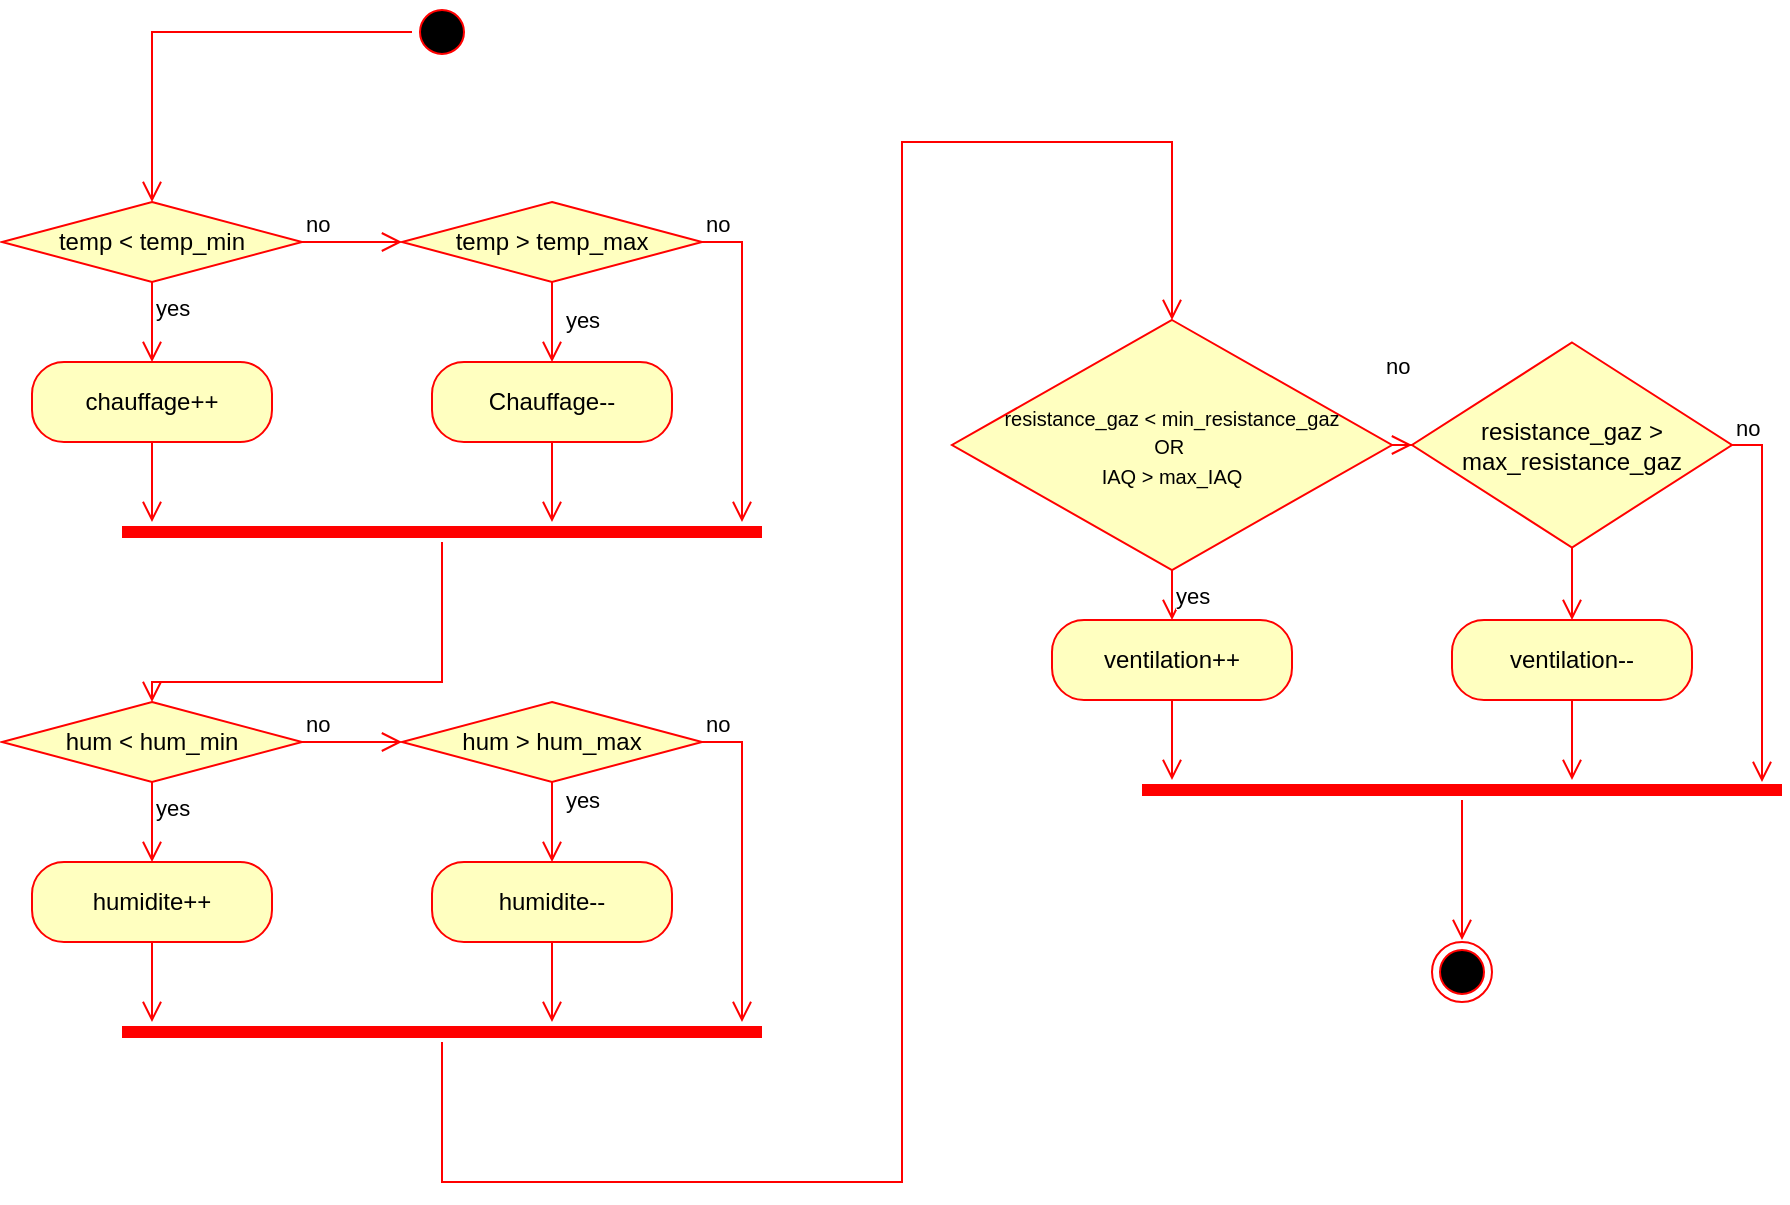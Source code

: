 <mxfile version="26.0.4">
  <diagram name="Page-1" id="M2rh4UKAgIz3gM9Ji5Ni">
    <mxGraphModel dx="1843" dy="887" grid="1" gridSize="10" guides="1" tooltips="1" connect="1" arrows="1" fold="1" page="1" pageScale="1" pageWidth="1169" pageHeight="827" math="0" shadow="0">
      <root>
        <mxCell id="0" />
        <mxCell id="1" parent="0" />
        <mxCell id="GYu9iGJZc0O5hkO0sN7D-2" value="" style="ellipse;html=1;shape=startState;fillColor=#000000;strokeColor=#ff0000;" vertex="1" parent="1">
          <mxGeometry x="345" y="118" width="30" height="30" as="geometry" />
        </mxCell>
        <mxCell id="GYu9iGJZc0O5hkO0sN7D-3" value="" style="edgeStyle=orthogonalEdgeStyle;html=1;verticalAlign=bottom;endArrow=open;endSize=8;strokeColor=#ff0000;rounded=0;entryX=0.5;entryY=0;entryDx=0;entryDy=0;" edge="1" source="GYu9iGJZc0O5hkO0sN7D-2" parent="1" target="GYu9iGJZc0O5hkO0sN7D-4">
          <mxGeometry relative="1" as="geometry">
            <mxPoint x="265" y="208" as="targetPoint" />
          </mxGeometry>
        </mxCell>
        <mxCell id="GYu9iGJZc0O5hkO0sN7D-4" value="temp &amp;lt; temp_min" style="rhombus;whiteSpace=wrap;html=1;fontColor=#000000;fillColor=#ffffc0;strokeColor=#ff0000;" vertex="1" parent="1">
          <mxGeometry x="140" y="218" width="150" height="40" as="geometry" />
        </mxCell>
        <mxCell id="GYu9iGJZc0O5hkO0sN7D-5" value="no" style="edgeStyle=orthogonalEdgeStyle;html=1;align=left;verticalAlign=bottom;endArrow=open;endSize=8;strokeColor=#ff0000;rounded=0;entryX=0;entryY=0.5;entryDx=0;entryDy=0;" edge="1" source="GYu9iGJZc0O5hkO0sN7D-4" parent="1" target="GYu9iGJZc0O5hkO0sN7D-11">
          <mxGeometry x="-1" relative="1" as="geometry">
            <mxPoint x="390" y="238" as="targetPoint" />
          </mxGeometry>
        </mxCell>
        <mxCell id="GYu9iGJZc0O5hkO0sN7D-6" value="yes" style="edgeStyle=orthogonalEdgeStyle;html=1;align=left;verticalAlign=top;endArrow=open;endSize=8;strokeColor=#ff0000;rounded=0;entryX=0.5;entryY=0;entryDx=0;entryDy=0;" edge="1" source="GYu9iGJZc0O5hkO0sN7D-4" parent="1" target="GYu9iGJZc0O5hkO0sN7D-7">
          <mxGeometry x="-1" relative="1" as="geometry">
            <mxPoint x="250" y="318" as="targetPoint" />
            <Array as="points" />
          </mxGeometry>
        </mxCell>
        <mxCell id="GYu9iGJZc0O5hkO0sN7D-7" value="chauffage++" style="rounded=1;whiteSpace=wrap;html=1;arcSize=40;fontColor=#000000;fillColor=#ffffc0;strokeColor=#ff0000;" vertex="1" parent="1">
          <mxGeometry x="155" y="298" width="120" height="40" as="geometry" />
        </mxCell>
        <mxCell id="GYu9iGJZc0O5hkO0sN7D-8" value="" style="edgeStyle=orthogonalEdgeStyle;html=1;verticalAlign=bottom;endArrow=open;endSize=8;strokeColor=#ff0000;rounded=0;" edge="1" source="GYu9iGJZc0O5hkO0sN7D-7" parent="1">
          <mxGeometry relative="1" as="geometry">
            <mxPoint x="215" y="378" as="targetPoint" />
          </mxGeometry>
        </mxCell>
        <mxCell id="GYu9iGJZc0O5hkO0sN7D-11" value="temp &amp;gt; temp_max" style="rhombus;whiteSpace=wrap;html=1;fontColor=#000000;fillColor=#ffffc0;strokeColor=#ff0000;" vertex="1" parent="1">
          <mxGeometry x="340" y="218" width="150" height="40" as="geometry" />
        </mxCell>
        <mxCell id="GYu9iGJZc0O5hkO0sN7D-12" value="no" style="edgeStyle=orthogonalEdgeStyle;html=1;align=left;verticalAlign=bottom;endArrow=open;endSize=8;strokeColor=#ff0000;rounded=0;" edge="1" source="GYu9iGJZc0O5hkO0sN7D-11" parent="1">
          <mxGeometry x="-1" relative="1" as="geometry">
            <mxPoint x="510" y="378" as="targetPoint" />
            <Array as="points">
              <mxPoint x="510" y="238" />
              <mxPoint x="510" y="378" />
            </Array>
          </mxGeometry>
        </mxCell>
        <mxCell id="GYu9iGJZc0O5hkO0sN7D-14" value="Chauffage--" style="rounded=1;whiteSpace=wrap;html=1;arcSize=40;fontColor=#000000;fillColor=#ffffc0;strokeColor=#ff0000;" vertex="1" parent="1">
          <mxGeometry x="355" y="298" width="120" height="40" as="geometry" />
        </mxCell>
        <mxCell id="GYu9iGJZc0O5hkO0sN7D-15" value="" style="edgeStyle=orthogonalEdgeStyle;html=1;verticalAlign=bottom;endArrow=open;endSize=8;strokeColor=#ff0000;rounded=0;" edge="1" source="GYu9iGJZc0O5hkO0sN7D-14" parent="1">
          <mxGeometry relative="1" as="geometry">
            <mxPoint x="415" y="378" as="targetPoint" />
            <Array as="points">
              <mxPoint x="415" y="378" />
            </Array>
          </mxGeometry>
        </mxCell>
        <mxCell id="GYu9iGJZc0O5hkO0sN7D-17" value="" style="edgeStyle=orthogonalEdgeStyle;html=1;verticalAlign=bottom;endArrow=open;endSize=8;strokeColor=#ff0000;rounded=0;exitX=0.5;exitY=1;exitDx=0;exitDy=0;entryX=0.5;entryY=0;entryDx=0;entryDy=0;" edge="1" parent="1" source="GYu9iGJZc0O5hkO0sN7D-11" target="GYu9iGJZc0O5hkO0sN7D-14">
          <mxGeometry relative="1" as="geometry">
            <mxPoint x="225" y="378" as="targetPoint" />
            <mxPoint x="225" y="348" as="sourcePoint" />
          </mxGeometry>
        </mxCell>
        <mxCell id="GYu9iGJZc0O5hkO0sN7D-51" value="&lt;span style=&quot;text-align: left;&quot;&gt;yes&lt;/span&gt;" style="edgeLabel;html=1;align=center;verticalAlign=middle;resizable=0;points=[];" vertex="1" connectable="0" parent="GYu9iGJZc0O5hkO0sN7D-17">
          <mxGeometry x="-0.49" y="1" relative="1" as="geometry">
            <mxPoint x="14" y="9" as="offset" />
          </mxGeometry>
        </mxCell>
        <mxCell id="GYu9iGJZc0O5hkO0sN7D-19" value="" style="shape=line;html=1;strokeWidth=6;strokeColor=#ff0000;" vertex="1" parent="1">
          <mxGeometry x="200" y="378" width="320" height="10" as="geometry" />
        </mxCell>
        <mxCell id="GYu9iGJZc0O5hkO0sN7D-20" value="" style="edgeStyle=orthogonalEdgeStyle;html=1;verticalAlign=bottom;endArrow=open;endSize=8;strokeColor=#ff0000;rounded=0;entryX=0.5;entryY=0;entryDx=0;entryDy=0;" edge="1" source="GYu9iGJZc0O5hkO0sN7D-19" parent="1" target="GYu9iGJZc0O5hkO0sN7D-23">
          <mxGeometry relative="1" as="geometry">
            <mxPoint x="360" y="458" as="targetPoint" />
            <Array as="points">
              <mxPoint x="360" y="458" />
              <mxPoint x="215" y="458" />
            </Array>
          </mxGeometry>
        </mxCell>
        <mxCell id="GYu9iGJZc0O5hkO0sN7D-23" value="hum &amp;lt; hum_min" style="rhombus;whiteSpace=wrap;html=1;fontColor=#000000;fillColor=#ffffc0;strokeColor=#ff0000;" vertex="1" parent="1">
          <mxGeometry x="140" y="468" width="150" height="40" as="geometry" />
        </mxCell>
        <mxCell id="GYu9iGJZc0O5hkO0sN7D-24" value="no" style="edgeStyle=orthogonalEdgeStyle;html=1;align=left;verticalAlign=bottom;endArrow=open;endSize=8;strokeColor=#ff0000;rounded=0;entryX=0;entryY=0.5;entryDx=0;entryDy=0;" edge="1" parent="1" source="GYu9iGJZc0O5hkO0sN7D-23" target="GYu9iGJZc0O5hkO0sN7D-28">
          <mxGeometry x="-1" relative="1" as="geometry">
            <mxPoint x="390" y="488" as="targetPoint" />
          </mxGeometry>
        </mxCell>
        <mxCell id="GYu9iGJZc0O5hkO0sN7D-25" value="yes" style="edgeStyle=orthogonalEdgeStyle;html=1;align=left;verticalAlign=top;endArrow=open;endSize=8;strokeColor=#ff0000;rounded=0;entryX=0.5;entryY=0;entryDx=0;entryDy=0;" edge="1" parent="1" source="GYu9iGJZc0O5hkO0sN7D-23" target="GYu9iGJZc0O5hkO0sN7D-26">
          <mxGeometry x="-1" relative="1" as="geometry">
            <mxPoint x="250" y="568" as="targetPoint" />
            <Array as="points" />
            <mxPoint as="offset" />
          </mxGeometry>
        </mxCell>
        <mxCell id="GYu9iGJZc0O5hkO0sN7D-26" value="humidite++" style="rounded=1;whiteSpace=wrap;html=1;arcSize=40;fontColor=#000000;fillColor=#ffffc0;strokeColor=#ff0000;" vertex="1" parent="1">
          <mxGeometry x="155" y="548" width="120" height="40" as="geometry" />
        </mxCell>
        <mxCell id="GYu9iGJZc0O5hkO0sN7D-27" value="" style="edgeStyle=orthogonalEdgeStyle;html=1;verticalAlign=bottom;endArrow=open;endSize=8;strokeColor=#ff0000;rounded=0;" edge="1" parent="1" source="GYu9iGJZc0O5hkO0sN7D-26">
          <mxGeometry relative="1" as="geometry">
            <mxPoint x="215" y="628" as="targetPoint" />
          </mxGeometry>
        </mxCell>
        <mxCell id="GYu9iGJZc0O5hkO0sN7D-28" value="hum &amp;gt; hum_max" style="rhombus;whiteSpace=wrap;html=1;fontColor=#000000;fillColor=#ffffc0;strokeColor=#ff0000;" vertex="1" parent="1">
          <mxGeometry x="340" y="468" width="150" height="40" as="geometry" />
        </mxCell>
        <mxCell id="GYu9iGJZc0O5hkO0sN7D-29" value="no" style="edgeStyle=orthogonalEdgeStyle;html=1;align=left;verticalAlign=bottom;endArrow=open;endSize=8;strokeColor=#ff0000;rounded=0;" edge="1" parent="1" source="GYu9iGJZc0O5hkO0sN7D-28">
          <mxGeometry x="-1" relative="1" as="geometry">
            <mxPoint x="510" y="628" as="targetPoint" />
            <Array as="points">
              <mxPoint x="510" y="488" />
              <mxPoint x="510" y="628" />
            </Array>
          </mxGeometry>
        </mxCell>
        <mxCell id="GYu9iGJZc0O5hkO0sN7D-30" value="humidite--" style="rounded=1;whiteSpace=wrap;html=1;arcSize=40;fontColor=#000000;fillColor=#ffffc0;strokeColor=#ff0000;" vertex="1" parent="1">
          <mxGeometry x="355" y="548" width="120" height="40" as="geometry" />
        </mxCell>
        <mxCell id="GYu9iGJZc0O5hkO0sN7D-31" value="" style="edgeStyle=orthogonalEdgeStyle;html=1;verticalAlign=bottom;endArrow=open;endSize=8;strokeColor=#ff0000;rounded=0;" edge="1" parent="1" source="GYu9iGJZc0O5hkO0sN7D-30">
          <mxGeometry relative="1" as="geometry">
            <mxPoint x="415" y="628" as="targetPoint" />
            <Array as="points">
              <mxPoint x="415" y="628" />
            </Array>
          </mxGeometry>
        </mxCell>
        <mxCell id="GYu9iGJZc0O5hkO0sN7D-32" value="" style="edgeStyle=orthogonalEdgeStyle;html=1;verticalAlign=bottom;endArrow=open;endSize=8;strokeColor=#ff0000;rounded=0;exitX=0.5;exitY=1;exitDx=0;exitDy=0;entryX=0.5;entryY=0;entryDx=0;entryDy=0;" edge="1" parent="1" source="GYu9iGJZc0O5hkO0sN7D-28" target="GYu9iGJZc0O5hkO0sN7D-30">
          <mxGeometry relative="1" as="geometry">
            <mxPoint x="225" y="628" as="targetPoint" />
            <mxPoint x="225" y="598" as="sourcePoint" />
          </mxGeometry>
        </mxCell>
        <mxCell id="GYu9iGJZc0O5hkO0sN7D-50" value="&lt;span style=&quot;text-align: left;&quot;&gt;yes&lt;/span&gt;" style="edgeLabel;html=1;align=center;verticalAlign=middle;resizable=0;points=[];" vertex="1" connectable="0" parent="GYu9iGJZc0O5hkO0sN7D-32">
          <mxGeometry x="-0.417" y="1" relative="1" as="geometry">
            <mxPoint x="14" y="-3" as="offset" />
          </mxGeometry>
        </mxCell>
        <mxCell id="GYu9iGJZc0O5hkO0sN7D-33" value="" style="shape=line;html=1;strokeWidth=6;strokeColor=#ff0000;" vertex="1" parent="1">
          <mxGeometry x="200" y="628" width="320" height="10" as="geometry" />
        </mxCell>
        <mxCell id="GYu9iGJZc0O5hkO0sN7D-34" value="" style="edgeStyle=orthogonalEdgeStyle;html=1;verticalAlign=bottom;endArrow=open;endSize=8;strokeColor=#ff0000;rounded=0;entryX=0.5;entryY=0;entryDx=0;entryDy=0;" edge="1" parent="1" source="GYu9iGJZc0O5hkO0sN7D-33" target="GYu9iGJZc0O5hkO0sN7D-36">
          <mxGeometry relative="1" as="geometry">
            <mxPoint x="360" y="708" as="targetPoint" />
            <Array as="points">
              <mxPoint x="360" y="708" />
              <mxPoint x="590" y="708" />
              <mxPoint x="590" y="188" />
              <mxPoint x="725" y="188" />
            </Array>
          </mxGeometry>
        </mxCell>
        <mxCell id="GYu9iGJZc0O5hkO0sN7D-36" value="&lt;font style=&quot;font-size: 10px;&quot;&gt;resistance_gaz &amp;lt; min_resistance_gaz&lt;/font&gt;&lt;div&gt;&lt;font style=&quot;font-size: 10px;&quot;&gt;OR&amp;nbsp;&lt;/font&gt;&lt;/div&gt;&lt;div&gt;&lt;font style=&quot;font-size: 10px;&quot;&gt;IAQ &amp;gt; max_IAQ&lt;/font&gt;&lt;/div&gt;" style="rhombus;whiteSpace=wrap;html=1;fontColor=#000000;fillColor=#ffffc0;strokeColor=#ff0000;" vertex="1" parent="1">
          <mxGeometry x="615" y="277" width="220" height="125" as="geometry" />
        </mxCell>
        <mxCell id="GYu9iGJZc0O5hkO0sN7D-37" value="no" style="edgeStyle=orthogonalEdgeStyle;html=1;align=left;verticalAlign=bottom;endArrow=open;endSize=8;strokeColor=#ff0000;rounded=0;entryX=0;entryY=0.5;entryDx=0;entryDy=0;" edge="1" parent="1" source="GYu9iGJZc0O5hkO0sN7D-36" target="GYu9iGJZc0O5hkO0sN7D-41">
          <mxGeometry x="0.333" y="32" relative="1" as="geometry">
            <mxPoint x="900" y="367" as="targetPoint" />
            <mxPoint x="-5" y="1" as="offset" />
          </mxGeometry>
        </mxCell>
        <mxCell id="GYu9iGJZc0O5hkO0sN7D-38" value="yes" style="edgeStyle=orthogonalEdgeStyle;html=1;align=left;verticalAlign=top;endArrow=open;endSize=8;strokeColor=#ff0000;rounded=0;entryX=0.5;entryY=0;entryDx=0;entryDy=0;" edge="1" parent="1" source="GYu9iGJZc0O5hkO0sN7D-36" target="GYu9iGJZc0O5hkO0sN7D-39">
          <mxGeometry x="-1" relative="1" as="geometry">
            <mxPoint x="760" y="447" as="targetPoint" />
            <Array as="points" />
          </mxGeometry>
        </mxCell>
        <mxCell id="GYu9iGJZc0O5hkO0sN7D-39" value="ventilation++" style="rounded=1;whiteSpace=wrap;html=1;arcSize=40;fontColor=#000000;fillColor=#ffffc0;strokeColor=#ff0000;" vertex="1" parent="1">
          <mxGeometry x="665" y="427" width="120" height="40" as="geometry" />
        </mxCell>
        <mxCell id="GYu9iGJZc0O5hkO0sN7D-40" value="" style="edgeStyle=orthogonalEdgeStyle;html=1;verticalAlign=bottom;endArrow=open;endSize=8;strokeColor=#ff0000;rounded=0;" edge="1" parent="1" source="GYu9iGJZc0O5hkO0sN7D-39">
          <mxGeometry relative="1" as="geometry">
            <mxPoint x="725" y="507" as="targetPoint" />
          </mxGeometry>
        </mxCell>
        <mxCell id="GYu9iGJZc0O5hkO0sN7D-41" value="resistance_gaz &amp;gt; max_resistance_gaz" style="rhombus;whiteSpace=wrap;html=1;fontColor=#000000;fillColor=#ffffc0;strokeColor=#ff0000;" vertex="1" parent="1">
          <mxGeometry x="845" y="288.25" width="160" height="102.5" as="geometry" />
        </mxCell>
        <mxCell id="GYu9iGJZc0O5hkO0sN7D-42" value="no" style="edgeStyle=orthogonalEdgeStyle;html=1;align=left;verticalAlign=bottom;endArrow=open;endSize=8;strokeColor=#ff0000;rounded=0;exitX=1;exitY=0.5;exitDx=0;exitDy=0;" edge="1" parent="1" source="GYu9iGJZc0O5hkO0sN7D-41">
          <mxGeometry x="-1" relative="1" as="geometry">
            <mxPoint x="1020" y="508" as="targetPoint" />
            <Array as="points">
              <mxPoint x="1020" y="340" />
              <mxPoint x="1020" y="507" />
            </Array>
            <mxPoint x="1050" y="339.5" as="sourcePoint" />
          </mxGeometry>
        </mxCell>
        <mxCell id="GYu9iGJZc0O5hkO0sN7D-43" value="ventilation--" style="rounded=1;whiteSpace=wrap;html=1;arcSize=40;fontColor=#000000;fillColor=#ffffc0;strokeColor=#ff0000;" vertex="1" parent="1">
          <mxGeometry x="865" y="427" width="120" height="40" as="geometry" />
        </mxCell>
        <mxCell id="GYu9iGJZc0O5hkO0sN7D-44" value="" style="edgeStyle=orthogonalEdgeStyle;html=1;verticalAlign=bottom;endArrow=open;endSize=8;strokeColor=#ff0000;rounded=0;" edge="1" parent="1" source="GYu9iGJZc0O5hkO0sN7D-43">
          <mxGeometry relative="1" as="geometry">
            <mxPoint x="925" y="507" as="targetPoint" />
            <Array as="points">
              <mxPoint x="925" y="507" />
            </Array>
          </mxGeometry>
        </mxCell>
        <mxCell id="GYu9iGJZc0O5hkO0sN7D-45" value="" style="edgeStyle=orthogonalEdgeStyle;html=1;verticalAlign=bottom;endArrow=open;endSize=8;strokeColor=#ff0000;rounded=0;exitX=0.5;exitY=1;exitDx=0;exitDy=0;entryX=0.5;entryY=0;entryDx=0;entryDy=0;" edge="1" parent="1" source="GYu9iGJZc0O5hkO0sN7D-41" target="GYu9iGJZc0O5hkO0sN7D-43">
          <mxGeometry relative="1" as="geometry">
            <mxPoint x="735" y="507" as="targetPoint" />
            <mxPoint x="735" y="477" as="sourcePoint" />
          </mxGeometry>
        </mxCell>
        <mxCell id="GYu9iGJZc0O5hkO0sN7D-46" value="" style="shape=line;html=1;strokeWidth=6;strokeColor=#ff0000;" vertex="1" parent="1">
          <mxGeometry x="710" y="507" width="320" height="10" as="geometry" />
        </mxCell>
        <mxCell id="GYu9iGJZc0O5hkO0sN7D-47" value="" style="edgeStyle=orthogonalEdgeStyle;html=1;verticalAlign=bottom;endArrow=open;endSize=8;strokeColor=#ff0000;rounded=0;" edge="1" parent="1" source="GYu9iGJZc0O5hkO0sN7D-46">
          <mxGeometry relative="1" as="geometry">
            <mxPoint x="870" y="587" as="targetPoint" />
            <Array as="points">
              <mxPoint x="870" y="587" />
            </Array>
          </mxGeometry>
        </mxCell>
        <mxCell id="GYu9iGJZc0O5hkO0sN7D-48" value="" style="ellipse;html=1;shape=endState;fillColor=#000000;strokeColor=#ff0000;" vertex="1" parent="1">
          <mxGeometry x="855" y="588" width="30" height="30" as="geometry" />
        </mxCell>
      </root>
    </mxGraphModel>
  </diagram>
</mxfile>
